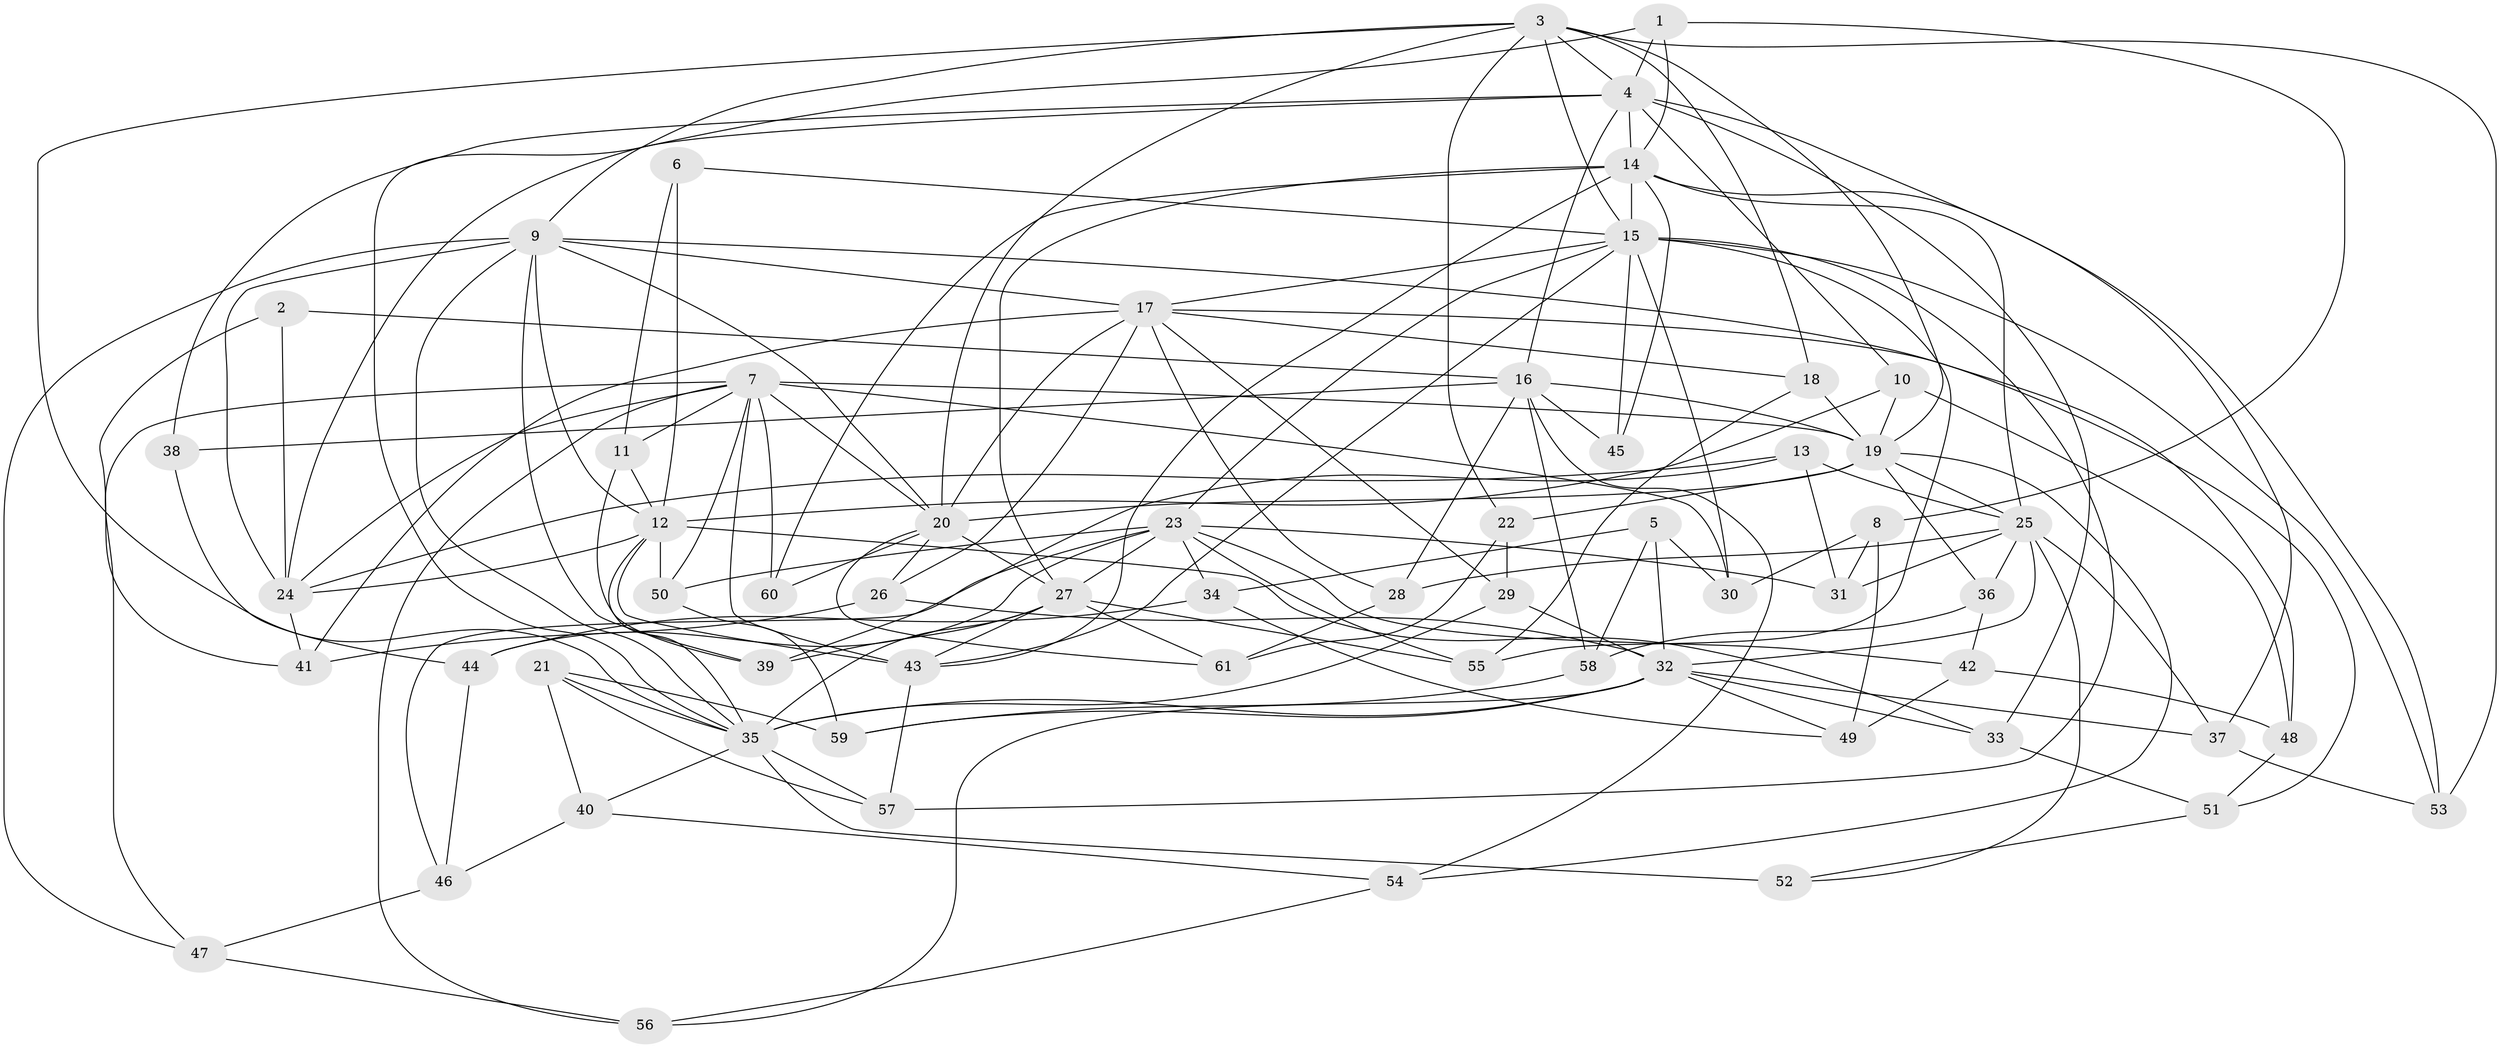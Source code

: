 // original degree distribution, {4: 1.0}
// Generated by graph-tools (version 1.1) at 2025/38/03/09/25 02:38:02]
// undirected, 61 vertices, 164 edges
graph export_dot {
graph [start="1"]
  node [color=gray90,style=filled];
  1;
  2;
  3;
  4;
  5;
  6;
  7;
  8;
  9;
  10;
  11;
  12;
  13;
  14;
  15;
  16;
  17;
  18;
  19;
  20;
  21;
  22;
  23;
  24;
  25;
  26;
  27;
  28;
  29;
  30;
  31;
  32;
  33;
  34;
  35;
  36;
  37;
  38;
  39;
  40;
  41;
  42;
  43;
  44;
  45;
  46;
  47;
  48;
  49;
  50;
  51;
  52;
  53;
  54;
  55;
  56;
  57;
  58;
  59;
  60;
  61;
  1 -- 4 [weight=1.0];
  1 -- 8 [weight=1.0];
  1 -- 14 [weight=1.0];
  1 -- 35 [weight=1.0];
  2 -- 16 [weight=2.0];
  2 -- 24 [weight=1.0];
  2 -- 41 [weight=1.0];
  3 -- 4 [weight=1.0];
  3 -- 9 [weight=1.0];
  3 -- 15 [weight=1.0];
  3 -- 18 [weight=1.0];
  3 -- 19 [weight=1.0];
  3 -- 20 [weight=2.0];
  3 -- 22 [weight=1.0];
  3 -- 35 [weight=1.0];
  3 -- 53 [weight=1.0];
  4 -- 10 [weight=1.0];
  4 -- 14 [weight=1.0];
  4 -- 16 [weight=2.0];
  4 -- 24 [weight=1.0];
  4 -- 33 [weight=1.0];
  4 -- 37 [weight=1.0];
  4 -- 38 [weight=1.0];
  5 -- 30 [weight=1.0];
  5 -- 32 [weight=1.0];
  5 -- 34 [weight=1.0];
  5 -- 58 [weight=1.0];
  6 -- 11 [weight=1.0];
  6 -- 12 [weight=2.0];
  6 -- 15 [weight=1.0];
  7 -- 11 [weight=1.0];
  7 -- 19 [weight=1.0];
  7 -- 20 [weight=1.0];
  7 -- 24 [weight=1.0];
  7 -- 30 [weight=1.0];
  7 -- 43 [weight=3.0];
  7 -- 47 [weight=1.0];
  7 -- 50 [weight=1.0];
  7 -- 56 [weight=1.0];
  7 -- 60 [weight=1.0];
  8 -- 30 [weight=1.0];
  8 -- 31 [weight=1.0];
  8 -- 49 [weight=1.0];
  9 -- 12 [weight=2.0];
  9 -- 17 [weight=1.0];
  9 -- 20 [weight=1.0];
  9 -- 24 [weight=1.0];
  9 -- 35 [weight=1.0];
  9 -- 39 [weight=1.0];
  9 -- 47 [weight=1.0];
  9 -- 48 [weight=1.0];
  10 -- 12 [weight=1.0];
  10 -- 19 [weight=1.0];
  10 -- 48 [weight=1.0];
  11 -- 12 [weight=1.0];
  11 -- 39 [weight=1.0];
  12 -- 24 [weight=2.0];
  12 -- 33 [weight=1.0];
  12 -- 35 [weight=1.0];
  12 -- 43 [weight=1.0];
  12 -- 50 [weight=1.0];
  13 -- 24 [weight=1.0];
  13 -- 25 [weight=1.0];
  13 -- 31 [weight=1.0];
  13 -- 39 [weight=1.0];
  14 -- 15 [weight=2.0];
  14 -- 25 [weight=2.0];
  14 -- 27 [weight=1.0];
  14 -- 43 [weight=1.0];
  14 -- 45 [weight=1.0];
  14 -- 53 [weight=1.0];
  14 -- 60 [weight=2.0];
  15 -- 17 [weight=1.0];
  15 -- 23 [weight=1.0];
  15 -- 30 [weight=1.0];
  15 -- 43 [weight=1.0];
  15 -- 45 [weight=1.0];
  15 -- 53 [weight=1.0];
  15 -- 55 [weight=1.0];
  15 -- 57 [weight=1.0];
  16 -- 19 [weight=1.0];
  16 -- 28 [weight=1.0];
  16 -- 38 [weight=2.0];
  16 -- 45 [weight=2.0];
  16 -- 54 [weight=1.0];
  16 -- 58 [weight=1.0];
  17 -- 18 [weight=1.0];
  17 -- 20 [weight=2.0];
  17 -- 26 [weight=1.0];
  17 -- 28 [weight=1.0];
  17 -- 29 [weight=1.0];
  17 -- 41 [weight=1.0];
  17 -- 51 [weight=1.0];
  18 -- 19 [weight=1.0];
  18 -- 55 [weight=1.0];
  19 -- 20 [weight=1.0];
  19 -- 22 [weight=1.0];
  19 -- 25 [weight=1.0];
  19 -- 36 [weight=1.0];
  19 -- 54 [weight=1.0];
  20 -- 26 [weight=1.0];
  20 -- 27 [weight=2.0];
  20 -- 60 [weight=1.0];
  20 -- 61 [weight=1.0];
  21 -- 35 [weight=1.0];
  21 -- 40 [weight=1.0];
  21 -- 57 [weight=1.0];
  21 -- 59 [weight=1.0];
  22 -- 29 [weight=1.0];
  22 -- 61 [weight=1.0];
  23 -- 27 [weight=2.0];
  23 -- 31 [weight=1.0];
  23 -- 34 [weight=1.0];
  23 -- 42 [weight=1.0];
  23 -- 44 [weight=1.0];
  23 -- 46 [weight=1.0];
  23 -- 50 [weight=1.0];
  23 -- 55 [weight=1.0];
  24 -- 41 [weight=1.0];
  25 -- 28 [weight=1.0];
  25 -- 31 [weight=1.0];
  25 -- 32 [weight=1.0];
  25 -- 36 [weight=1.0];
  25 -- 37 [weight=1.0];
  25 -- 52 [weight=1.0];
  26 -- 32 [weight=1.0];
  26 -- 41 [weight=1.0];
  27 -- 35 [weight=1.0];
  27 -- 39 [weight=1.0];
  27 -- 43 [weight=1.0];
  27 -- 55 [weight=1.0];
  27 -- 61 [weight=1.0];
  28 -- 61 [weight=1.0];
  29 -- 32 [weight=1.0];
  29 -- 35 [weight=1.0];
  32 -- 33 [weight=1.0];
  32 -- 35 [weight=1.0];
  32 -- 37 [weight=1.0];
  32 -- 49 [weight=1.0];
  32 -- 56 [weight=1.0];
  32 -- 59 [weight=1.0];
  33 -- 51 [weight=1.0];
  34 -- 44 [weight=1.0];
  34 -- 49 [weight=1.0];
  35 -- 40 [weight=1.0];
  35 -- 52 [weight=2.0];
  35 -- 57 [weight=1.0];
  36 -- 42 [weight=1.0];
  36 -- 58 [weight=1.0];
  37 -- 53 [weight=1.0];
  38 -- 44 [weight=1.0];
  40 -- 46 [weight=1.0];
  40 -- 54 [weight=1.0];
  42 -- 48 [weight=1.0];
  42 -- 49 [weight=1.0];
  43 -- 57 [weight=1.0];
  44 -- 46 [weight=1.0];
  46 -- 47 [weight=1.0];
  47 -- 56 [weight=1.0];
  48 -- 51 [weight=1.0];
  50 -- 59 [weight=1.0];
  51 -- 52 [weight=1.0];
  54 -- 56 [weight=1.0];
  58 -- 59 [weight=1.0];
}
